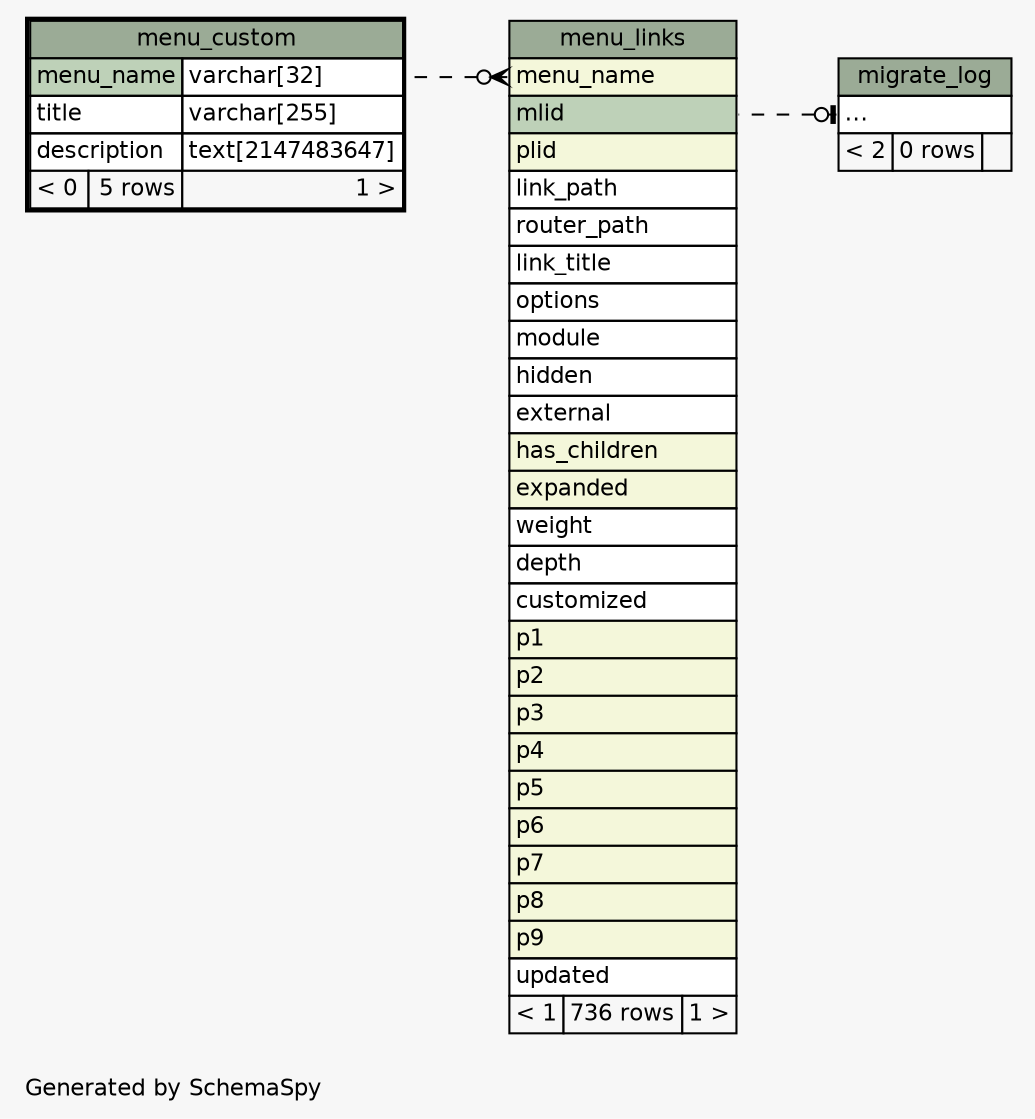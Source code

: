 // dot 2.30.1 on Mac OS X 10.8.3
// SchemaSpy rev 590
digraph "impliedTwoDegreesRelationshipsDiagram" {
  graph [
    rankdir="RL"
    bgcolor="#f7f7f7"
    label="\nGenerated by SchemaSpy"
    labeljust="l"
    nodesep="0.18"
    ranksep="0.46"
    fontname="Helvetica"
    fontsize="11"
  ];
  node [
    fontname="Helvetica"
    fontsize="11"
    shape="plaintext"
  ];
  edge [
    arrowsize="0.8"
  ];
  "menu_links":"menu_name":w -> "menu_custom":"menu_name.type":e [arrowhead=none dir=back arrowtail=crowodot style=dashed];
  "migrate_log":"elipses":w -> "menu_links":"mlid":e [arrowhead=none dir=back arrowtail=teeodot style=dashed];
  "menu_custom" [
    label=<
    <TABLE BORDER="2" CELLBORDER="1" CELLSPACING="0" BGCOLOR="#ffffff">
      <TR><TD COLSPAN="3" BGCOLOR="#9bab96" ALIGN="CENTER">menu_custom</TD></TR>
      <TR><TD PORT="menu_name" COLSPAN="2" BGCOLOR="#bed1b8" ALIGN="LEFT">menu_name</TD><TD PORT="menu_name.type" ALIGN="LEFT">varchar[32]</TD></TR>
      <TR><TD PORT="title" COLSPAN="2" ALIGN="LEFT">title</TD><TD PORT="title.type" ALIGN="LEFT">varchar[255]</TD></TR>
      <TR><TD PORT="description" COLSPAN="2" ALIGN="LEFT">description</TD><TD PORT="description.type" ALIGN="LEFT">text[2147483647]</TD></TR>
      <TR><TD ALIGN="LEFT" BGCOLOR="#f7f7f7">&lt; 0</TD><TD ALIGN="RIGHT" BGCOLOR="#f7f7f7">5 rows</TD><TD ALIGN="RIGHT" BGCOLOR="#f7f7f7">1 &gt;</TD></TR>
    </TABLE>>
    URL="menu_custom.html"
    tooltip="menu_custom"
  ];
  "menu_links" [
    label=<
    <TABLE BORDER="0" CELLBORDER="1" CELLSPACING="0" BGCOLOR="#ffffff">
      <TR><TD COLSPAN="3" BGCOLOR="#9bab96" ALIGN="CENTER">menu_links</TD></TR>
      <TR><TD PORT="menu_name" COLSPAN="3" BGCOLOR="#f4f7da" ALIGN="LEFT">menu_name</TD></TR>
      <TR><TD PORT="mlid" COLSPAN="3" BGCOLOR="#bed1b8" ALIGN="LEFT">mlid</TD></TR>
      <TR><TD PORT="plid" COLSPAN="3" BGCOLOR="#f4f7da" ALIGN="LEFT">plid</TD></TR>
      <TR><TD PORT="link_path" COLSPAN="3" ALIGN="LEFT">link_path</TD></TR>
      <TR><TD PORT="router_path" COLSPAN="3" ALIGN="LEFT">router_path</TD></TR>
      <TR><TD PORT="link_title" COLSPAN="3" ALIGN="LEFT">link_title</TD></TR>
      <TR><TD PORT="options" COLSPAN="3" ALIGN="LEFT">options</TD></TR>
      <TR><TD PORT="module" COLSPAN="3" ALIGN="LEFT">module</TD></TR>
      <TR><TD PORT="hidden" COLSPAN="3" ALIGN="LEFT">hidden</TD></TR>
      <TR><TD PORT="external" COLSPAN="3" ALIGN="LEFT">external</TD></TR>
      <TR><TD PORT="has_children" COLSPAN="3" BGCOLOR="#f4f7da" ALIGN="LEFT">has_children</TD></TR>
      <TR><TD PORT="expanded" COLSPAN="3" BGCOLOR="#f4f7da" ALIGN="LEFT">expanded</TD></TR>
      <TR><TD PORT="weight" COLSPAN="3" ALIGN="LEFT">weight</TD></TR>
      <TR><TD PORT="depth" COLSPAN="3" ALIGN="LEFT">depth</TD></TR>
      <TR><TD PORT="customized" COLSPAN="3" ALIGN="LEFT">customized</TD></TR>
      <TR><TD PORT="p1" COLSPAN="3" BGCOLOR="#f4f7da" ALIGN="LEFT">p1</TD></TR>
      <TR><TD PORT="p2" COLSPAN="3" BGCOLOR="#f4f7da" ALIGN="LEFT">p2</TD></TR>
      <TR><TD PORT="p3" COLSPAN="3" BGCOLOR="#f4f7da" ALIGN="LEFT">p3</TD></TR>
      <TR><TD PORT="p4" COLSPAN="3" BGCOLOR="#f4f7da" ALIGN="LEFT">p4</TD></TR>
      <TR><TD PORT="p5" COLSPAN="3" BGCOLOR="#f4f7da" ALIGN="LEFT">p5</TD></TR>
      <TR><TD PORT="p6" COLSPAN="3" BGCOLOR="#f4f7da" ALIGN="LEFT">p6</TD></TR>
      <TR><TD PORT="p7" COLSPAN="3" BGCOLOR="#f4f7da" ALIGN="LEFT">p7</TD></TR>
      <TR><TD PORT="p8" COLSPAN="3" BGCOLOR="#f4f7da" ALIGN="LEFT">p8</TD></TR>
      <TR><TD PORT="p9" COLSPAN="3" BGCOLOR="#f4f7da" ALIGN="LEFT">p9</TD></TR>
      <TR><TD PORT="updated" COLSPAN="3" ALIGN="LEFT">updated</TD></TR>
      <TR><TD ALIGN="LEFT" BGCOLOR="#f7f7f7">&lt; 1</TD><TD ALIGN="RIGHT" BGCOLOR="#f7f7f7">736 rows</TD><TD ALIGN="RIGHT" BGCOLOR="#f7f7f7">1 &gt;</TD></TR>
    </TABLE>>
    URL="menu_links.html"
    tooltip="menu_links"
  ];
  "migrate_log" [
    label=<
    <TABLE BORDER="0" CELLBORDER="1" CELLSPACING="0" BGCOLOR="#ffffff">
      <TR><TD COLSPAN="3" BGCOLOR="#9bab96" ALIGN="CENTER">migrate_log</TD></TR>
      <TR><TD PORT="elipses" COLSPAN="3" ALIGN="LEFT">...</TD></TR>
      <TR><TD ALIGN="LEFT" BGCOLOR="#f7f7f7">&lt; 2</TD><TD ALIGN="RIGHT" BGCOLOR="#f7f7f7">0 rows</TD><TD ALIGN="RIGHT" BGCOLOR="#f7f7f7">  </TD></TR>
    </TABLE>>
    URL="migrate_log.html"
    tooltip="migrate_log"
  ];
}
